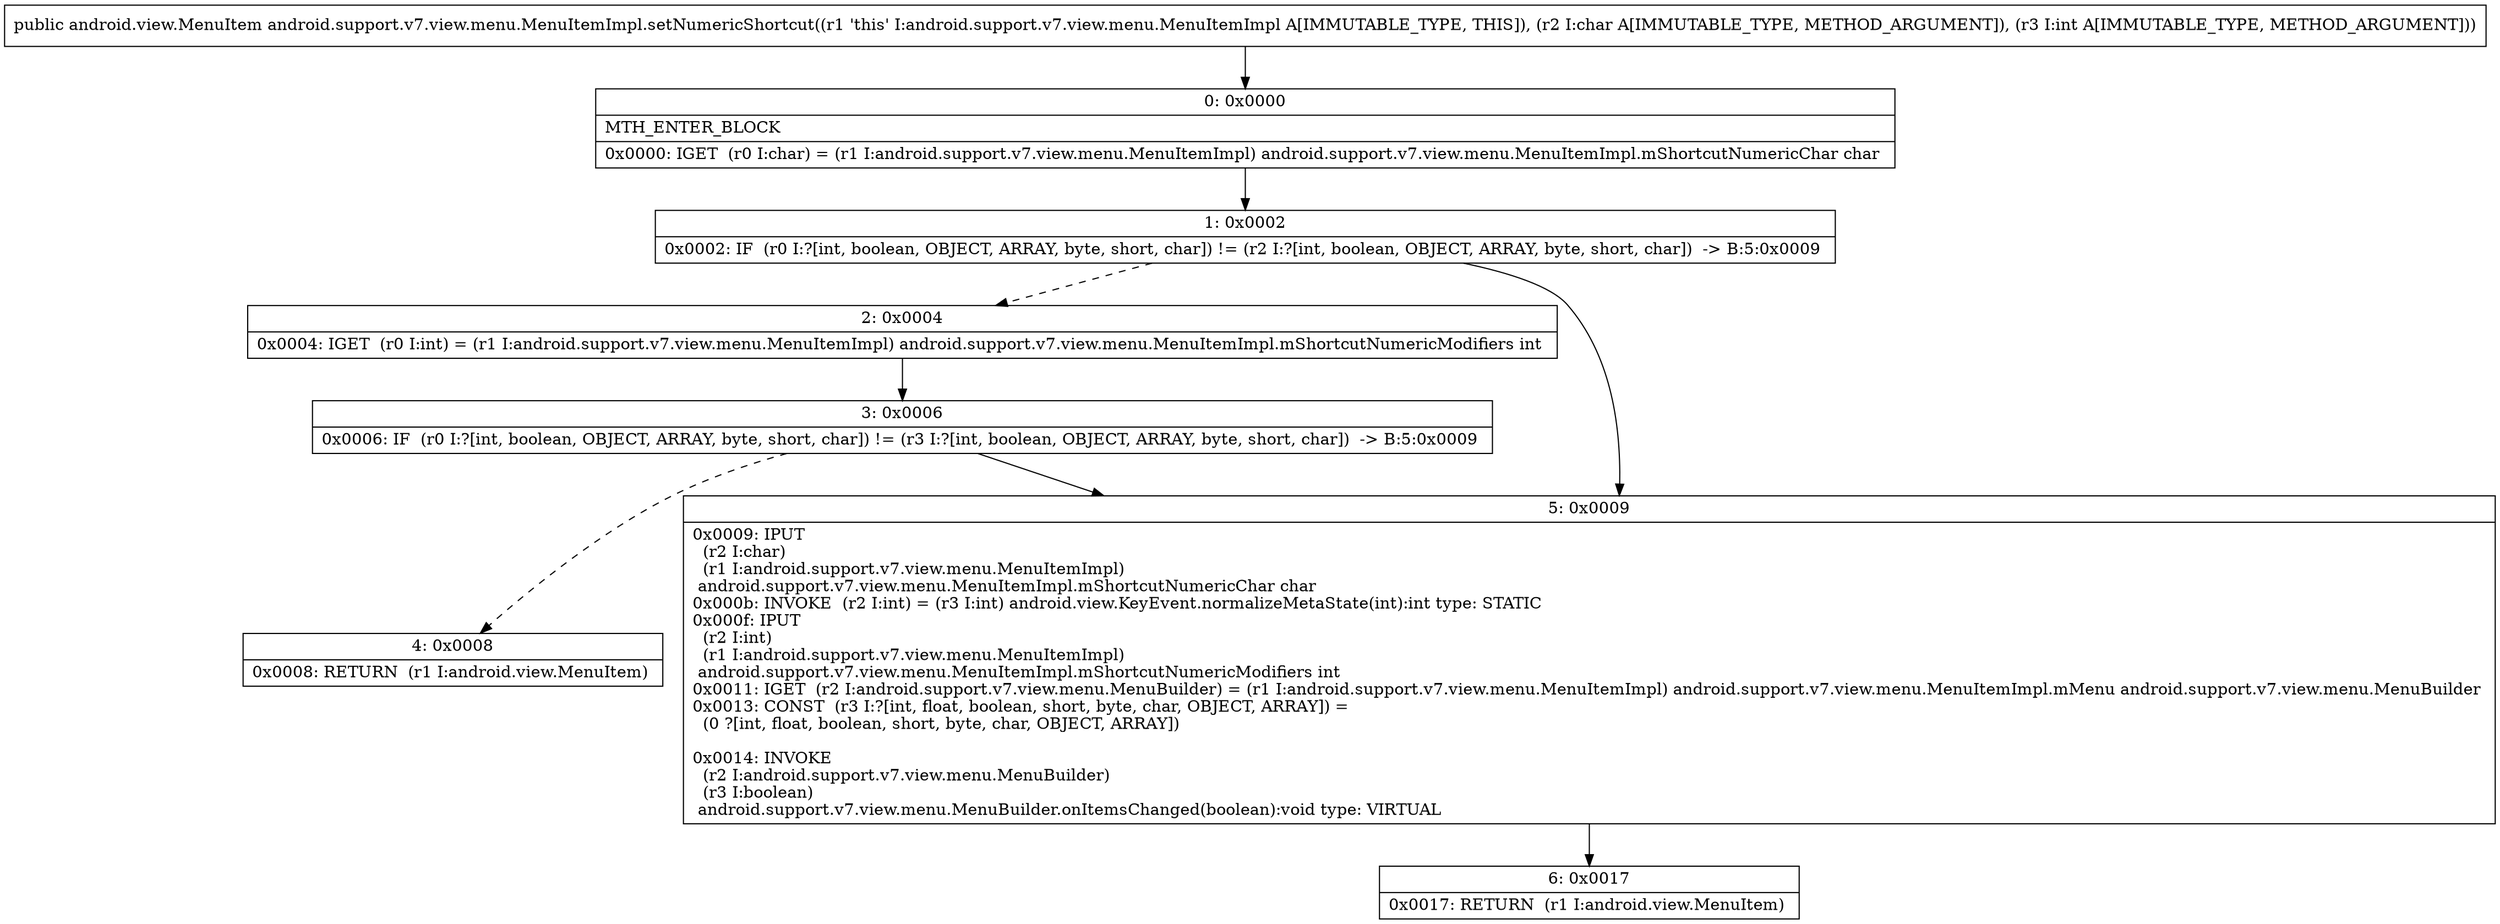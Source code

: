 digraph "CFG forandroid.support.v7.view.menu.MenuItemImpl.setNumericShortcut(CI)Landroid\/view\/MenuItem;" {
Node_0 [shape=record,label="{0\:\ 0x0000|MTH_ENTER_BLOCK\l|0x0000: IGET  (r0 I:char) = (r1 I:android.support.v7.view.menu.MenuItemImpl) android.support.v7.view.menu.MenuItemImpl.mShortcutNumericChar char \l}"];
Node_1 [shape=record,label="{1\:\ 0x0002|0x0002: IF  (r0 I:?[int, boolean, OBJECT, ARRAY, byte, short, char]) != (r2 I:?[int, boolean, OBJECT, ARRAY, byte, short, char])  \-\> B:5:0x0009 \l}"];
Node_2 [shape=record,label="{2\:\ 0x0004|0x0004: IGET  (r0 I:int) = (r1 I:android.support.v7.view.menu.MenuItemImpl) android.support.v7.view.menu.MenuItemImpl.mShortcutNumericModifiers int \l}"];
Node_3 [shape=record,label="{3\:\ 0x0006|0x0006: IF  (r0 I:?[int, boolean, OBJECT, ARRAY, byte, short, char]) != (r3 I:?[int, boolean, OBJECT, ARRAY, byte, short, char])  \-\> B:5:0x0009 \l}"];
Node_4 [shape=record,label="{4\:\ 0x0008|0x0008: RETURN  (r1 I:android.view.MenuItem) \l}"];
Node_5 [shape=record,label="{5\:\ 0x0009|0x0009: IPUT  \l  (r2 I:char)\l  (r1 I:android.support.v7.view.menu.MenuItemImpl)\l android.support.v7.view.menu.MenuItemImpl.mShortcutNumericChar char \l0x000b: INVOKE  (r2 I:int) = (r3 I:int) android.view.KeyEvent.normalizeMetaState(int):int type: STATIC \l0x000f: IPUT  \l  (r2 I:int)\l  (r1 I:android.support.v7.view.menu.MenuItemImpl)\l android.support.v7.view.menu.MenuItemImpl.mShortcutNumericModifiers int \l0x0011: IGET  (r2 I:android.support.v7.view.menu.MenuBuilder) = (r1 I:android.support.v7.view.menu.MenuItemImpl) android.support.v7.view.menu.MenuItemImpl.mMenu android.support.v7.view.menu.MenuBuilder \l0x0013: CONST  (r3 I:?[int, float, boolean, short, byte, char, OBJECT, ARRAY]) = \l  (0 ?[int, float, boolean, short, byte, char, OBJECT, ARRAY])\l \l0x0014: INVOKE  \l  (r2 I:android.support.v7.view.menu.MenuBuilder)\l  (r3 I:boolean)\l android.support.v7.view.menu.MenuBuilder.onItemsChanged(boolean):void type: VIRTUAL \l}"];
Node_6 [shape=record,label="{6\:\ 0x0017|0x0017: RETURN  (r1 I:android.view.MenuItem) \l}"];
MethodNode[shape=record,label="{public android.view.MenuItem android.support.v7.view.menu.MenuItemImpl.setNumericShortcut((r1 'this' I:android.support.v7.view.menu.MenuItemImpl A[IMMUTABLE_TYPE, THIS]), (r2 I:char A[IMMUTABLE_TYPE, METHOD_ARGUMENT]), (r3 I:int A[IMMUTABLE_TYPE, METHOD_ARGUMENT])) }"];
MethodNode -> Node_0;
Node_0 -> Node_1;
Node_1 -> Node_2[style=dashed];
Node_1 -> Node_5;
Node_2 -> Node_3;
Node_3 -> Node_4[style=dashed];
Node_3 -> Node_5;
Node_5 -> Node_6;
}

